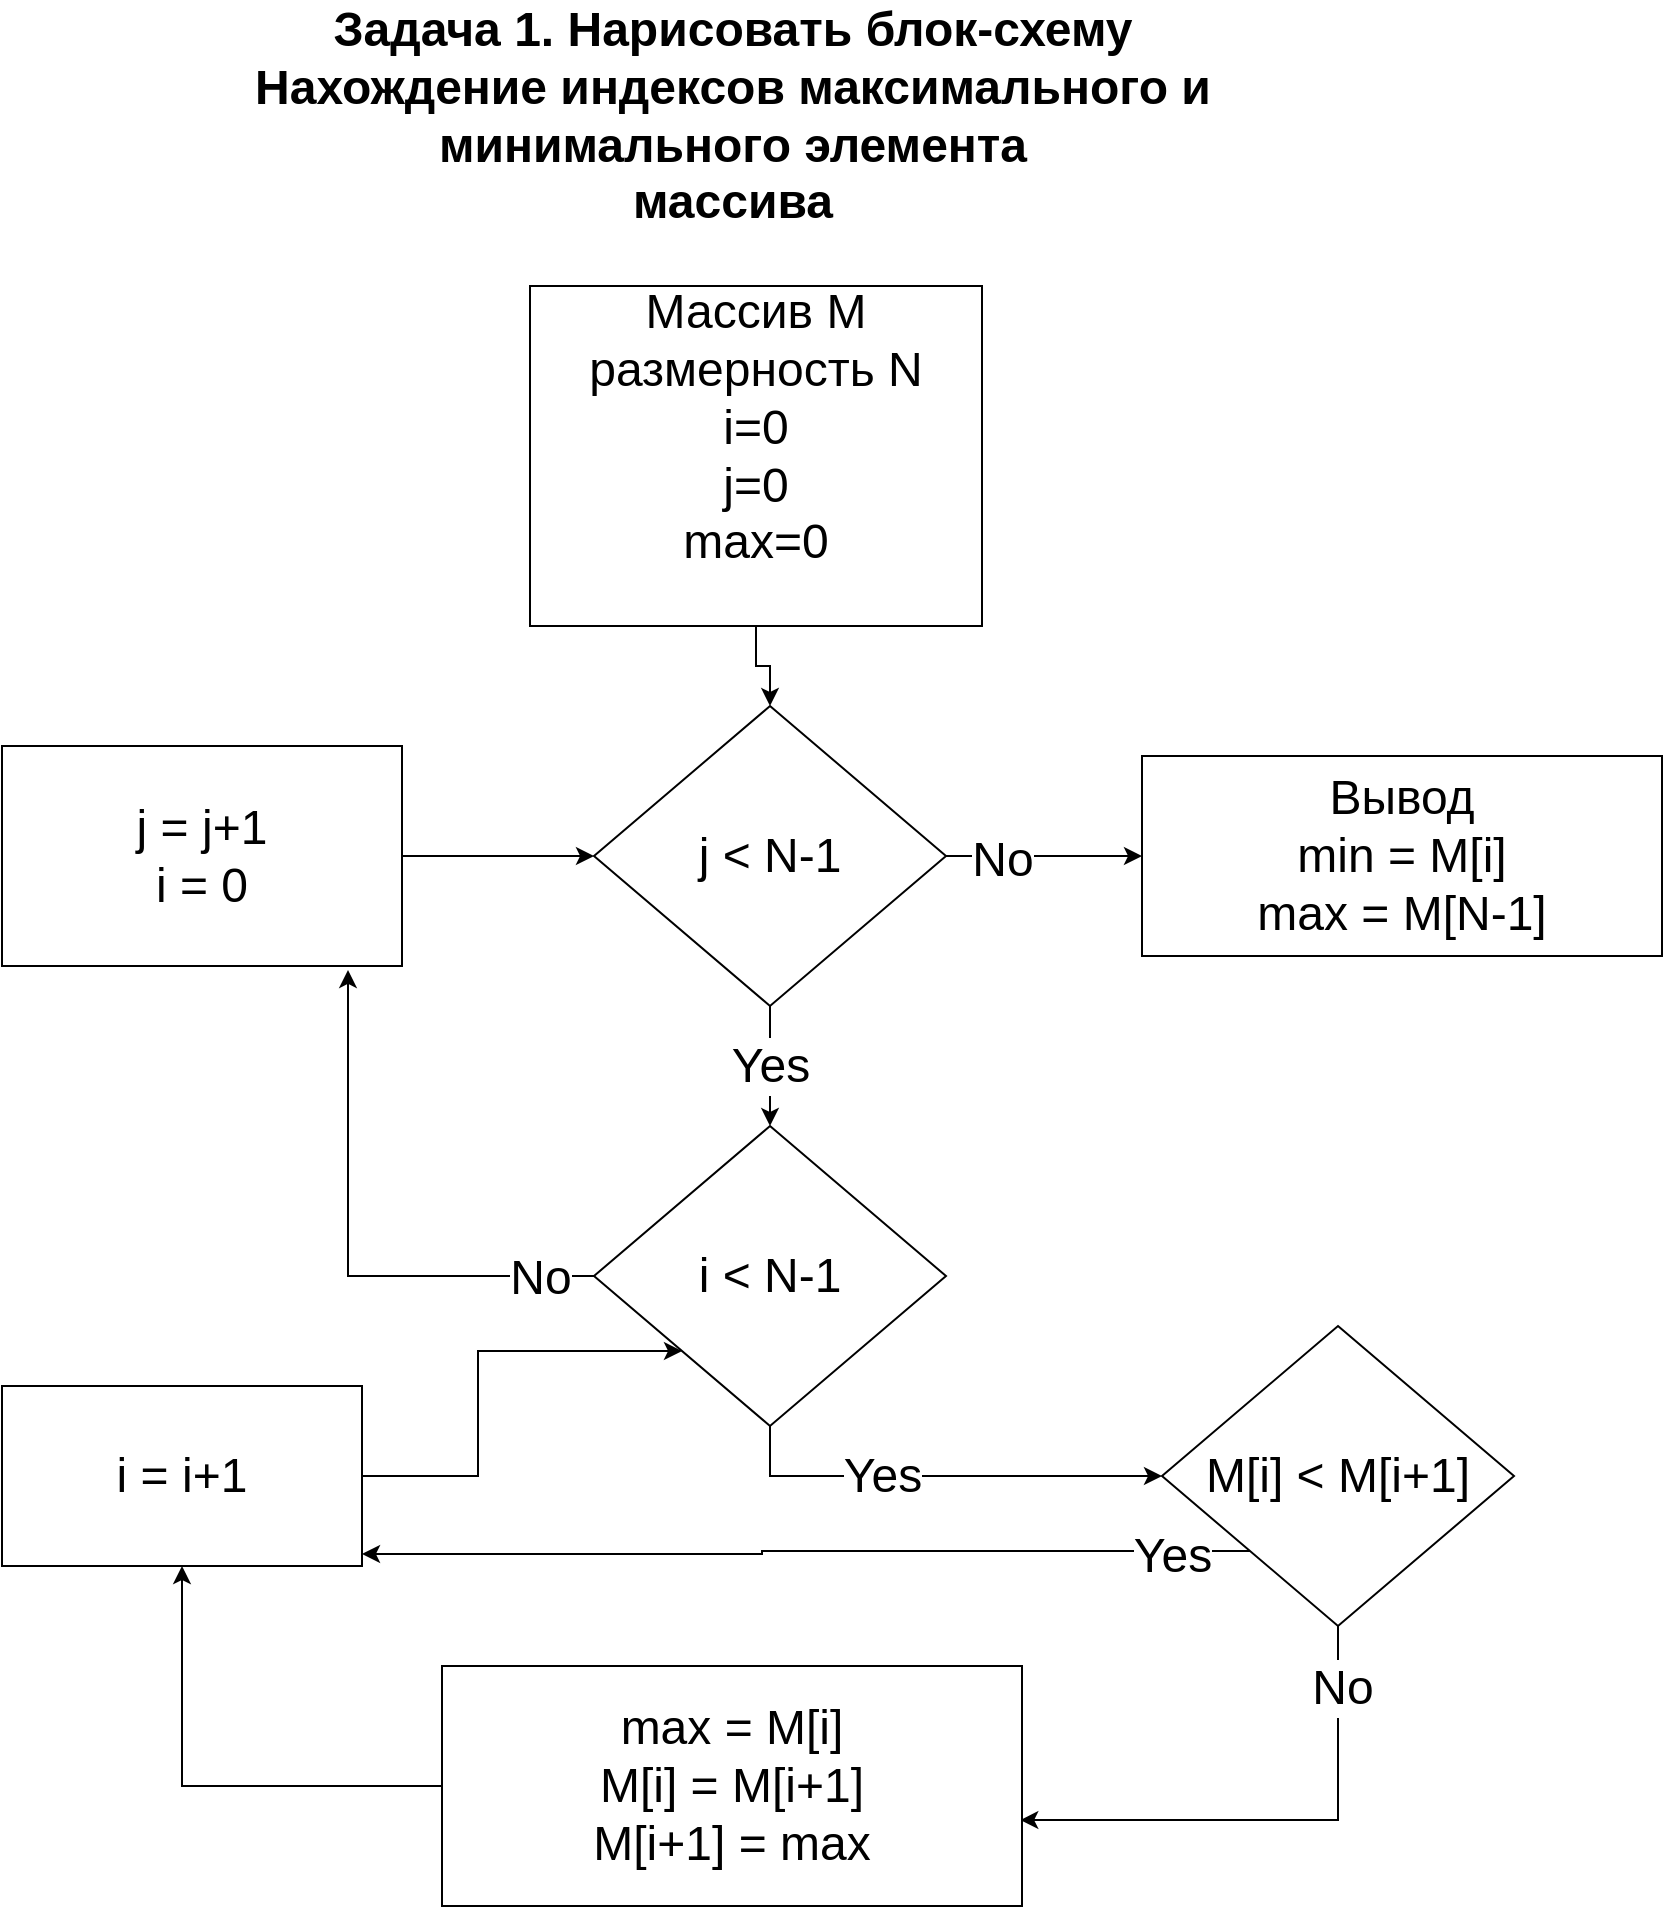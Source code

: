 <mxfile version="20.2.4" type="github">
  <diagram id="5XxlfzZEDkhZM1xjkT80" name="Страница 1">
    <mxGraphModel dx="1447" dy="1991" grid="1" gridSize="10" guides="1" tooltips="1" connect="1" arrows="1" fold="1" page="1" pageScale="1" pageWidth="827" pageHeight="1169" math="0" shadow="0">
      <root>
        <mxCell id="0" />
        <mxCell id="1" parent="0" />
        <mxCell id="x8kU4ACUzrW3GHUNXtIi-12" style="edgeStyle=orthogonalEdgeStyle;rounded=0;orthogonalLoop=1;jettySize=auto;html=1;exitX=0.5;exitY=1;exitDx=0;exitDy=0;entryX=0.5;entryY=0;entryDx=0;entryDy=0;fontSize=24;" parent="1" source="x8kU4ACUzrW3GHUNXtIi-1" target="x8kU4ACUzrW3GHUNXtIi-5" edge="1">
          <mxGeometry relative="1" as="geometry" />
        </mxCell>
        <mxCell id="x8kU4ACUzrW3GHUNXtIi-1" value="&lt;font style=&quot;font-size: 24px;&quot;&gt;Массив M&lt;br&gt;размерность N&lt;br&gt;i=0&lt;br&gt;j=0&lt;br&gt;max=0&lt;br&gt;&lt;br&gt;&lt;/font&gt;" style="rounded=0;whiteSpace=wrap;html=1;" parent="1" vertex="1">
          <mxGeometry x="294" y="60" width="226" height="170" as="geometry" />
        </mxCell>
        <mxCell id="x8kU4ACUzrW3GHUNXtIi-13" style="edgeStyle=orthogonalEdgeStyle;rounded=0;orthogonalLoop=1;jettySize=auto;html=1;exitX=1;exitY=0.5;exitDx=0;exitDy=0;fontSize=24;" parent="1" source="x8kU4ACUzrW3GHUNXtIi-5" target="x8kU4ACUzrW3GHUNXtIi-6" edge="1">
          <mxGeometry relative="1" as="geometry" />
        </mxCell>
        <mxCell id="x8kU4ACUzrW3GHUNXtIi-16" value="No" style="edgeLabel;html=1;align=center;verticalAlign=middle;resizable=0;points=[];fontSize=24;" parent="x8kU4ACUzrW3GHUNXtIi-13" vertex="1" connectable="0">
          <mxGeometry x="-0.443" y="-2" relative="1" as="geometry">
            <mxPoint as="offset" />
          </mxGeometry>
        </mxCell>
        <mxCell id="x8kU4ACUzrW3GHUNXtIi-14" value="Yes" style="edgeStyle=orthogonalEdgeStyle;rounded=0;orthogonalLoop=1;jettySize=auto;html=1;exitX=0.5;exitY=1;exitDx=0;exitDy=0;entryX=0.5;entryY=0;entryDx=0;entryDy=0;fontSize=24;" parent="1" source="x8kU4ACUzrW3GHUNXtIi-5" target="x8kU4ACUzrW3GHUNXtIi-7" edge="1">
          <mxGeometry relative="1" as="geometry" />
        </mxCell>
        <mxCell id="x8kU4ACUzrW3GHUNXtIi-5" value="j &amp;lt; N-1" style="rhombus;whiteSpace=wrap;html=1;fontSize=24;" parent="1" vertex="1">
          <mxGeometry x="326" y="270" width="176" height="150" as="geometry" />
        </mxCell>
        <mxCell id="x8kU4ACUzrW3GHUNXtIi-6" value="Вывод&lt;br&gt;min = M[i]&lt;br&gt;max = M[N-1]" style="rounded=0;whiteSpace=wrap;html=1;fontSize=24;" parent="1" vertex="1">
          <mxGeometry x="600" y="295" width="260" height="100" as="geometry" />
        </mxCell>
        <mxCell id="x8kU4ACUzrW3GHUNXtIi-17" style="edgeStyle=orthogonalEdgeStyle;rounded=0;orthogonalLoop=1;jettySize=auto;html=1;exitX=0.5;exitY=1;exitDx=0;exitDy=0;entryX=0;entryY=0.5;entryDx=0;entryDy=0;fontSize=24;" parent="1" source="x8kU4ACUzrW3GHUNXtIi-7" target="x8kU4ACUzrW3GHUNXtIi-8" edge="1">
          <mxGeometry relative="1" as="geometry" />
        </mxCell>
        <mxCell id="x8kU4ACUzrW3GHUNXtIi-18" value="Yes" style="edgeLabel;html=1;align=center;verticalAlign=middle;resizable=0;points=[];fontSize=24;" parent="x8kU4ACUzrW3GHUNXtIi-17" vertex="1" connectable="0">
          <mxGeometry x="-0.267" relative="1" as="geometry">
            <mxPoint as="offset" />
          </mxGeometry>
        </mxCell>
        <mxCell id="x8kU4ACUzrW3GHUNXtIi-19" style="edgeStyle=orthogonalEdgeStyle;rounded=0;orthogonalLoop=1;jettySize=auto;html=1;exitX=0;exitY=0.5;exitDx=0;exitDy=0;entryX=0.865;entryY=1.018;entryDx=0;entryDy=0;entryPerimeter=0;fontSize=24;" parent="1" source="x8kU4ACUzrW3GHUNXtIi-7" target="x8kU4ACUzrW3GHUNXtIi-11" edge="1">
          <mxGeometry relative="1" as="geometry" />
        </mxCell>
        <mxCell id="x8kU4ACUzrW3GHUNXtIi-20" value="No" style="edgeLabel;html=1;align=center;verticalAlign=middle;resizable=0;points=[];fontSize=24;" parent="x8kU4ACUzrW3GHUNXtIi-19" vertex="1" connectable="0">
          <mxGeometry x="-0.804" y="1" relative="1" as="geometry">
            <mxPoint as="offset" />
          </mxGeometry>
        </mxCell>
        <mxCell id="x8kU4ACUzrW3GHUNXtIi-7" value="i &amp;lt; N-1" style="rhombus;whiteSpace=wrap;html=1;fontSize=24;" parent="1" vertex="1">
          <mxGeometry x="326" y="480" width="176" height="150" as="geometry" />
        </mxCell>
        <mxCell id="x8kU4ACUzrW3GHUNXtIi-21" style="edgeStyle=orthogonalEdgeStyle;rounded=0;orthogonalLoop=1;jettySize=auto;html=1;exitX=0;exitY=1;exitDx=0;exitDy=0;entryX=1;entryY=0.933;entryDx=0;entryDy=0;entryPerimeter=0;fontSize=24;" parent="1" source="x8kU4ACUzrW3GHUNXtIi-8" target="x8kU4ACUzrW3GHUNXtIi-10" edge="1">
          <mxGeometry relative="1" as="geometry" />
        </mxCell>
        <mxCell id="x8kU4ACUzrW3GHUNXtIi-22" value="Yes" style="edgeLabel;html=1;align=center;verticalAlign=middle;resizable=0;points=[];fontSize=24;" parent="x8kU4ACUzrW3GHUNXtIi-21" vertex="1" connectable="0">
          <mxGeometry x="-0.824" y="2" relative="1" as="geometry">
            <mxPoint as="offset" />
          </mxGeometry>
        </mxCell>
        <mxCell id="x8kU4ACUzrW3GHUNXtIi-23" style="edgeStyle=orthogonalEdgeStyle;rounded=0;orthogonalLoop=1;jettySize=auto;html=1;exitX=0.5;exitY=1;exitDx=0;exitDy=0;entryX=0.997;entryY=0.642;entryDx=0;entryDy=0;entryPerimeter=0;fontSize=24;" parent="1" source="x8kU4ACUzrW3GHUNXtIi-8" target="x8kU4ACUzrW3GHUNXtIi-9" edge="1">
          <mxGeometry relative="1" as="geometry" />
        </mxCell>
        <mxCell id="x8kU4ACUzrW3GHUNXtIi-24" value="No" style="edgeLabel;html=1;align=center;verticalAlign=middle;resizable=0;points=[];fontSize=24;" parent="x8kU4ACUzrW3GHUNXtIi-23" vertex="1" connectable="0">
          <mxGeometry x="-0.759" y="2" relative="1" as="geometry">
            <mxPoint as="offset" />
          </mxGeometry>
        </mxCell>
        <mxCell id="x8kU4ACUzrW3GHUNXtIi-8" value="M[i] &amp;lt; M[i+1]" style="rhombus;whiteSpace=wrap;html=1;fontSize=24;" parent="1" vertex="1">
          <mxGeometry x="610" y="580" width="176" height="150" as="geometry" />
        </mxCell>
        <mxCell id="x8kU4ACUzrW3GHUNXtIi-25" style="edgeStyle=orthogonalEdgeStyle;rounded=0;orthogonalLoop=1;jettySize=auto;html=1;exitX=0;exitY=0.5;exitDx=0;exitDy=0;entryX=0.5;entryY=1;entryDx=0;entryDy=0;fontSize=24;" parent="1" source="x8kU4ACUzrW3GHUNXtIi-9" target="x8kU4ACUzrW3GHUNXtIi-10" edge="1">
          <mxGeometry relative="1" as="geometry" />
        </mxCell>
        <mxCell id="x8kU4ACUzrW3GHUNXtIi-9" value="max = M[i]&lt;br&gt;M[i] = M[i+1]&lt;br&gt;M[i+1] = max" style="rounded=0;whiteSpace=wrap;html=1;fontSize=24;" parent="1" vertex="1">
          <mxGeometry x="250" y="750" width="290" height="120" as="geometry" />
        </mxCell>
        <mxCell id="x8kU4ACUzrW3GHUNXtIi-26" style="edgeStyle=orthogonalEdgeStyle;rounded=0;orthogonalLoop=1;jettySize=auto;html=1;exitX=1;exitY=0.5;exitDx=0;exitDy=0;entryX=0;entryY=1;entryDx=0;entryDy=0;fontSize=24;" parent="1" source="x8kU4ACUzrW3GHUNXtIi-10" target="x8kU4ACUzrW3GHUNXtIi-7" edge="1">
          <mxGeometry relative="1" as="geometry" />
        </mxCell>
        <mxCell id="x8kU4ACUzrW3GHUNXtIi-10" value="i = i+1" style="rounded=0;whiteSpace=wrap;html=1;fontSize=24;" parent="1" vertex="1">
          <mxGeometry x="30" y="610" width="180" height="90" as="geometry" />
        </mxCell>
        <mxCell id="x8kU4ACUzrW3GHUNXtIi-15" style="edgeStyle=orthogonalEdgeStyle;rounded=0;orthogonalLoop=1;jettySize=auto;html=1;exitX=1;exitY=0.5;exitDx=0;exitDy=0;fontSize=24;" parent="1" source="x8kU4ACUzrW3GHUNXtIi-11" target="x8kU4ACUzrW3GHUNXtIi-5" edge="1">
          <mxGeometry relative="1" as="geometry" />
        </mxCell>
        <mxCell id="x8kU4ACUzrW3GHUNXtIi-11" value="j = j+1&lt;br&gt;i = 0" style="rounded=0;whiteSpace=wrap;html=1;fontSize=24;" parent="1" vertex="1">
          <mxGeometry x="30" y="290" width="200" height="110" as="geometry" />
        </mxCell>
        <mxCell id="whTn_HSBBPKjBx56gw7I-1" value="Задача 1. Нарисовать блок-схему&lt;br&gt;Нахождение индексов максимального и минимального элемента&lt;br&gt;массива" style="text;html=1;strokeColor=none;fillColor=none;align=center;verticalAlign=middle;whiteSpace=wrap;rounded=0;fontSize=24;fontStyle=1" vertex="1" parent="1">
          <mxGeometry x="108.5" y="-40" width="573" height="30" as="geometry" />
        </mxCell>
      </root>
    </mxGraphModel>
  </diagram>
</mxfile>
